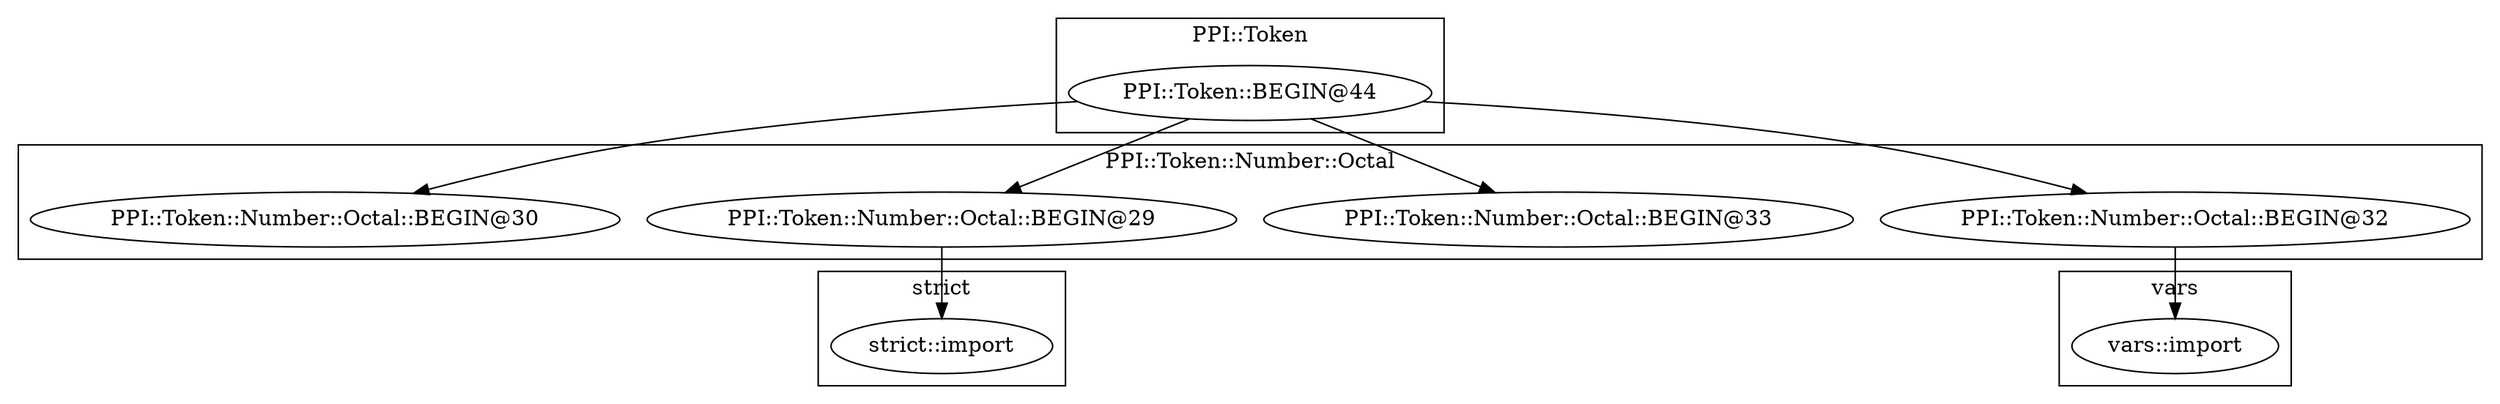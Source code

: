 digraph {
graph [overlap=false]
subgraph cluster_PPI_Token {
	label="PPI::Token";
	"PPI::Token::BEGIN@44";
}
subgraph cluster_PPI_Token_Number_Octal {
	label="PPI::Token::Number::Octal";
	"PPI::Token::Number::Octal::BEGIN@29";
	"PPI::Token::Number::Octal::BEGIN@33";
	"PPI::Token::Number::Octal::BEGIN@32";
	"PPI::Token::Number::Octal::BEGIN@30";
}
subgraph cluster_vars {
	label="vars";
	"vars::import";
}
subgraph cluster_strict {
	label="strict";
	"strict::import";
}
"PPI::Token::BEGIN@44" -> "PPI::Token::Number::Octal::BEGIN@29";
"PPI::Token::Number::Octal::BEGIN@29" -> "strict::import";
"PPI::Token::BEGIN@44" -> "PPI::Token::Number::Octal::BEGIN@30";
"PPI::Token::Number::Octal::BEGIN@32" -> "vars::import";
"PPI::Token::BEGIN@44" -> "PPI::Token::Number::Octal::BEGIN@33";
"PPI::Token::BEGIN@44" -> "PPI::Token::Number::Octal::BEGIN@32";
}
